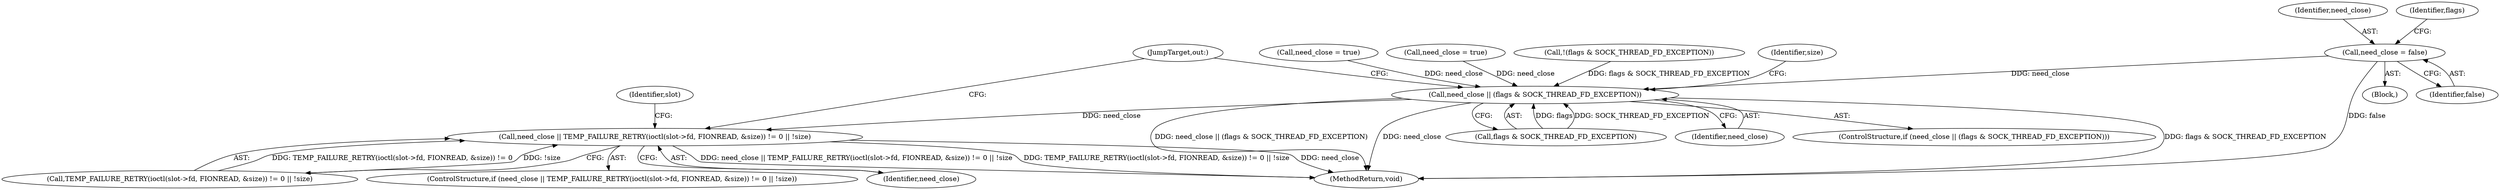 digraph "0_Android_472271b153c5dc53c28beac55480a8d8434b2d5c_34@API" {
"1000118" [label="(Call,need_close = false)"];
"1000214" [label="(Call,need_close || (flags & SOCK_THREAD_FD_EXCEPTION))"];
"1000225" [label="(Call,need_close || TEMP_FAILURE_RETRY(ioctl(slot->fd, FIONREAD, &size)) != 0 || !size)"];
"1000213" [label="(ControlStructure,if (need_close || (flags & SOCK_THREAD_FD_EXCEPTION)))"];
"1000119" [label="(Identifier,need_close)"];
"1000246" [label="(MethodReturn,void)"];
"1000224" [label="(ControlStructure,if (need_close || TEMP_FAILURE_RETRY(ioctl(slot->fd, FIONREAD, &size)) != 0 || !size))"];
"1000226" [label="(Identifier,need_close)"];
"1000227" [label="(Call,TEMP_FAILURE_RETRY(ioctl(slot->fd, FIONREAD, &size)) != 0 || !size)"];
"1000210" [label="(Call,need_close = true)"];
"1000104" [label="(Block,)"];
"1000214" [label="(Call,need_close || (flags & SOCK_THREAD_FD_EXCEPTION))"];
"1000216" [label="(Call,flags & SOCK_THREAD_FD_EXCEPTION)"];
"1000120" [label="(Identifier,false)"];
"1000181" [label="(Call,need_close = true)"];
"1000146" [label="(Call,!(flags & SOCK_THREAD_FD_EXCEPTION))"];
"1000118" [label="(Call,need_close = false)"];
"1000225" [label="(Call,need_close || TEMP_FAILURE_RETRY(ioctl(slot->fd, FIONREAD, &size)) != 0 || !size)"];
"1000222" [label="(Identifier,size)"];
"1000215" [label="(Identifier,need_close)"];
"1000241" [label="(Identifier,slot)"];
"1000242" [label="(JumpTarget,out:)"];
"1000124" [label="(Identifier,flags)"];
"1000118" -> "1000104"  [label="AST: "];
"1000118" -> "1000120"  [label="CFG: "];
"1000119" -> "1000118"  [label="AST: "];
"1000120" -> "1000118"  [label="AST: "];
"1000124" -> "1000118"  [label="CFG: "];
"1000118" -> "1000246"  [label="DDG: false"];
"1000118" -> "1000214"  [label="DDG: need_close"];
"1000214" -> "1000213"  [label="AST: "];
"1000214" -> "1000215"  [label="CFG: "];
"1000214" -> "1000216"  [label="CFG: "];
"1000215" -> "1000214"  [label="AST: "];
"1000216" -> "1000214"  [label="AST: "];
"1000222" -> "1000214"  [label="CFG: "];
"1000242" -> "1000214"  [label="CFG: "];
"1000214" -> "1000246"  [label="DDG: flags & SOCK_THREAD_FD_EXCEPTION"];
"1000214" -> "1000246"  [label="DDG: need_close || (flags & SOCK_THREAD_FD_EXCEPTION)"];
"1000214" -> "1000246"  [label="DDG: need_close"];
"1000181" -> "1000214"  [label="DDG: need_close"];
"1000210" -> "1000214"  [label="DDG: need_close"];
"1000146" -> "1000214"  [label="DDG: flags & SOCK_THREAD_FD_EXCEPTION"];
"1000216" -> "1000214"  [label="DDG: flags"];
"1000216" -> "1000214"  [label="DDG: SOCK_THREAD_FD_EXCEPTION"];
"1000214" -> "1000225"  [label="DDG: need_close"];
"1000225" -> "1000224"  [label="AST: "];
"1000225" -> "1000226"  [label="CFG: "];
"1000225" -> "1000227"  [label="CFG: "];
"1000226" -> "1000225"  [label="AST: "];
"1000227" -> "1000225"  [label="AST: "];
"1000241" -> "1000225"  [label="CFG: "];
"1000242" -> "1000225"  [label="CFG: "];
"1000225" -> "1000246"  [label="DDG: need_close || TEMP_FAILURE_RETRY(ioctl(slot->fd, FIONREAD, &size)) != 0 || !size"];
"1000225" -> "1000246"  [label="DDG: TEMP_FAILURE_RETRY(ioctl(slot->fd, FIONREAD, &size)) != 0 || !size"];
"1000225" -> "1000246"  [label="DDG: need_close"];
"1000227" -> "1000225"  [label="DDG: TEMP_FAILURE_RETRY(ioctl(slot->fd, FIONREAD, &size)) != 0"];
"1000227" -> "1000225"  [label="DDG: !size"];
}
